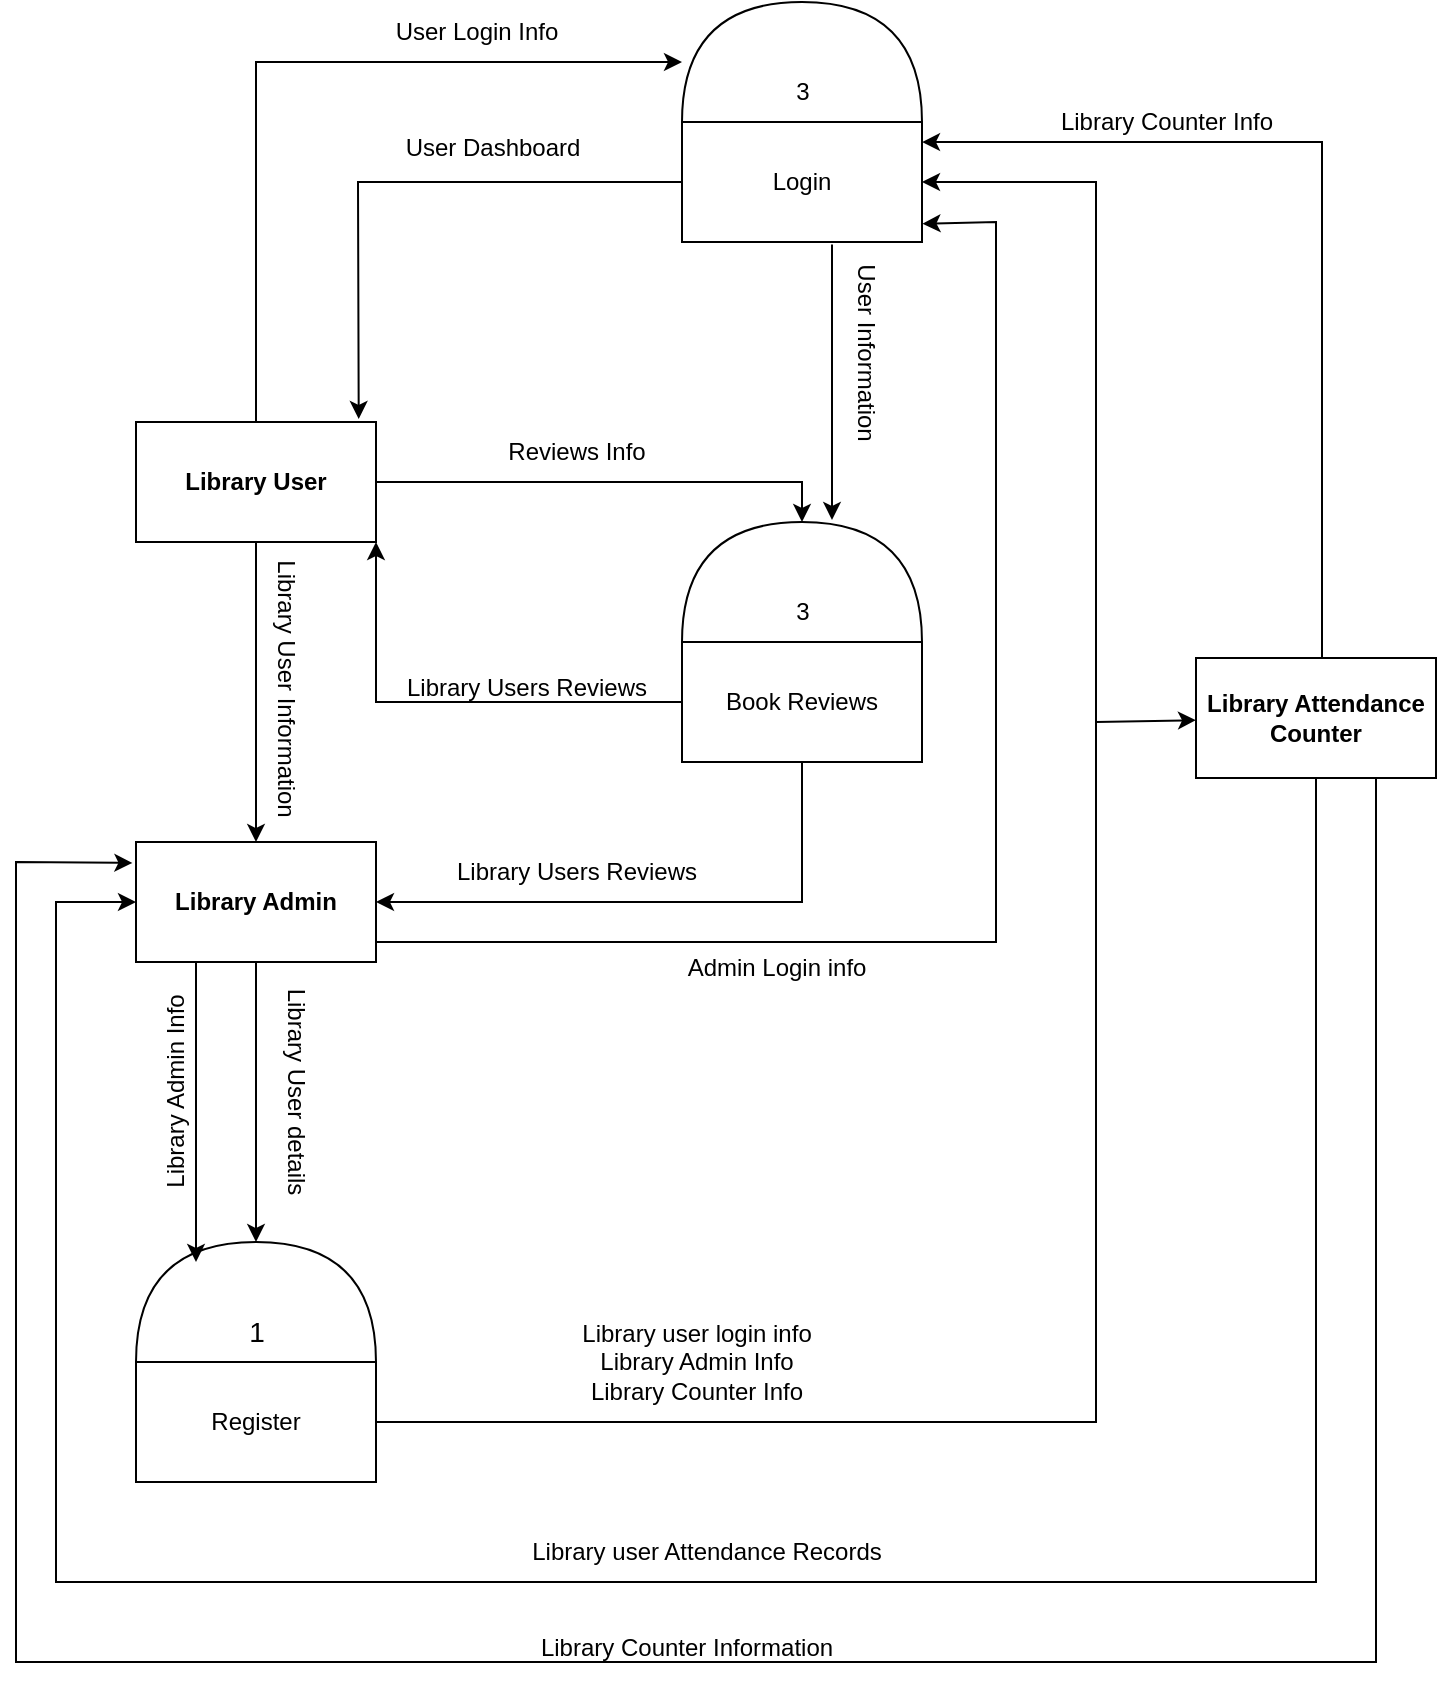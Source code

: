 <mxfile version="24.0.6" type="github">
  <diagram name="Page-1" id="jEE0QtYnfGq3cd7_jUfr">
    <mxGraphModel dx="1179" dy="533" grid="1" gridSize="10" guides="1" tooltips="1" connect="1" arrows="1" fold="1" page="1" pageScale="1" pageWidth="826" pageHeight="1169" math="0" shadow="0">
      <root>
        <mxCell id="0" />
        <mxCell id="1" parent="0" />
        <mxCell id="z5HuqzgQ3joIAc6Jr-kF-1" value="&lt;b&gt;Library User&lt;/b&gt;" style="rounded=0;whiteSpace=wrap;html=1;" vertex="1" parent="1">
          <mxGeometry x="80" y="510" width="120" height="60" as="geometry" />
        </mxCell>
        <mxCell id="z5HuqzgQ3joIAc6Jr-kF-2" value="&lt;b&gt;Library Attendance&lt;br&gt;Counter&lt;/b&gt;" style="rounded=0;whiteSpace=wrap;html=1;" vertex="1" parent="1">
          <mxGeometry x="610" y="628" width="120" height="60" as="geometry" />
        </mxCell>
        <mxCell id="z5HuqzgQ3joIAc6Jr-kF-7" value="&lt;b&gt;Library Admin&lt;/b&gt;" style="rounded=0;whiteSpace=wrap;html=1;" vertex="1" parent="1">
          <mxGeometry x="80" y="720" width="120" height="60" as="geometry" />
        </mxCell>
        <mxCell id="z5HuqzgQ3joIAc6Jr-kF-14" value="" style="group" vertex="1" connectable="0" parent="1">
          <mxGeometry x="353" y="560" width="120" height="120" as="geometry" />
        </mxCell>
        <mxCell id="z5HuqzgQ3joIAc6Jr-kF-12" value="" style="shape=or;whiteSpace=wrap;html=1;rotation=-90;" vertex="1" parent="z5HuqzgQ3joIAc6Jr-kF-14">
          <mxGeometry x="30" y="-30" width="60" height="120" as="geometry" />
        </mxCell>
        <mxCell id="z5HuqzgQ3joIAc6Jr-kF-13" value="Book Reviews" style="rounded=0;whiteSpace=wrap;html=1;" vertex="1" parent="z5HuqzgQ3joIAc6Jr-kF-14">
          <mxGeometry y="60" width="120" height="60" as="geometry" />
        </mxCell>
        <mxCell id="z5HuqzgQ3joIAc6Jr-kF-23" value="3" style="text;html=1;align=center;verticalAlign=middle;resizable=0;points=[];autosize=1;strokeColor=none;fillColor=none;" vertex="1" parent="z5HuqzgQ3joIAc6Jr-kF-14">
          <mxGeometry x="45" y="30" width="30" height="30" as="geometry" />
        </mxCell>
        <mxCell id="z5HuqzgQ3joIAc6Jr-kF-15" value="" style="group" vertex="1" connectable="0" parent="1">
          <mxGeometry x="80" y="920" width="120" height="120" as="geometry" />
        </mxCell>
        <mxCell id="z5HuqzgQ3joIAc6Jr-kF-6" value="Register" style="rounded=0;whiteSpace=wrap;html=1;" vertex="1" parent="z5HuqzgQ3joIAc6Jr-kF-15">
          <mxGeometry y="60" width="120" height="60" as="geometry" />
        </mxCell>
        <mxCell id="z5HuqzgQ3joIAc6Jr-kF-11" value="" style="shape=or;whiteSpace=wrap;html=1;rotation=-90;" vertex="1" parent="z5HuqzgQ3joIAc6Jr-kF-15">
          <mxGeometry x="30" y="-30" width="60" height="120" as="geometry" />
        </mxCell>
        <mxCell id="z5HuqzgQ3joIAc6Jr-kF-19" value="&lt;font style=&quot;font-size: 14px;&quot;&gt;1&lt;/font&gt;" style="text;html=1;align=center;verticalAlign=middle;resizable=0;points=[];autosize=1;strokeColor=none;fillColor=none;" vertex="1" parent="z5HuqzgQ3joIAc6Jr-kF-15">
          <mxGeometry x="45" y="30" width="30" height="30" as="geometry" />
        </mxCell>
        <mxCell id="z5HuqzgQ3joIAc6Jr-kF-17" value="" style="group" vertex="1" connectable="0" parent="1">
          <mxGeometry x="353" y="300" width="120" height="120" as="geometry" />
        </mxCell>
        <mxCell id="z5HuqzgQ3joIAc6Jr-kF-5" value="Login" style="rounded=0;whiteSpace=wrap;html=1;" vertex="1" parent="z5HuqzgQ3joIAc6Jr-kF-17">
          <mxGeometry y="60" width="120" height="60" as="geometry" />
        </mxCell>
        <mxCell id="z5HuqzgQ3joIAc6Jr-kF-8" value="" style="shape=or;whiteSpace=wrap;html=1;rotation=-90;" vertex="1" parent="z5HuqzgQ3joIAc6Jr-kF-17">
          <mxGeometry x="30" y="-30" width="60" height="120" as="geometry" />
        </mxCell>
        <mxCell id="z5HuqzgQ3joIAc6Jr-kF-61" value="3" style="text;html=1;align=center;verticalAlign=middle;resizable=0;points=[];autosize=1;strokeColor=none;fillColor=none;" vertex="1" parent="z5HuqzgQ3joIAc6Jr-kF-17">
          <mxGeometry x="45" y="30" width="30" height="30" as="geometry" />
        </mxCell>
        <mxCell id="z5HuqzgQ3joIAc6Jr-kF-26" value="" style="endArrow=classic;html=1;rounded=0;" edge="1" parent="1" source="z5HuqzgQ3joIAc6Jr-kF-1" target="z5HuqzgQ3joIAc6Jr-kF-7">
          <mxGeometry width="50" height="50" relative="1" as="geometry">
            <mxPoint x="360" y="620" as="sourcePoint" />
            <mxPoint x="410" y="570" as="targetPoint" />
          </mxGeometry>
        </mxCell>
        <mxCell id="z5HuqzgQ3joIAc6Jr-kF-27" value="" style="endArrow=classic;html=1;rounded=0;" edge="1" parent="1" source="z5HuqzgQ3joIAc6Jr-kF-7" target="z5HuqzgQ3joIAc6Jr-kF-11">
          <mxGeometry width="50" height="50" relative="1" as="geometry">
            <mxPoint x="360" y="900" as="sourcePoint" />
            <mxPoint x="410" y="850" as="targetPoint" />
          </mxGeometry>
        </mxCell>
        <mxCell id="z5HuqzgQ3joIAc6Jr-kF-29" value="" style="endArrow=classic;html=1;rounded=0;" edge="1" parent="1" source="z5HuqzgQ3joIAc6Jr-kF-1" target="z5HuqzgQ3joIAc6Jr-kF-8">
          <mxGeometry width="50" height="50" relative="1" as="geometry">
            <mxPoint x="360" y="620" as="sourcePoint" />
            <mxPoint x="410" y="570" as="targetPoint" />
            <Array as="points">
              <mxPoint x="140" y="330" />
            </Array>
          </mxGeometry>
        </mxCell>
        <mxCell id="z5HuqzgQ3joIAc6Jr-kF-30" value="" style="endArrow=classic;html=1;rounded=0;exitX=0.625;exitY=1.02;exitDx=0;exitDy=0;exitPerimeter=0;entryX=1.017;entryY=0.625;entryDx=0;entryDy=0;entryPerimeter=0;" edge="1" parent="1" source="z5HuqzgQ3joIAc6Jr-kF-5" target="z5HuqzgQ3joIAc6Jr-kF-12">
          <mxGeometry width="50" height="50" relative="1" as="geometry">
            <mxPoint x="360" y="620" as="sourcePoint" />
            <mxPoint x="410" y="570" as="targetPoint" />
          </mxGeometry>
        </mxCell>
        <mxCell id="z5HuqzgQ3joIAc6Jr-kF-31" value="" style="endArrow=classic;html=1;rounded=0;" edge="1" parent="1" source="z5HuqzgQ3joIAc6Jr-kF-13" target="z5HuqzgQ3joIAc6Jr-kF-7">
          <mxGeometry width="50" height="50" relative="1" as="geometry">
            <mxPoint x="360" y="900" as="sourcePoint" />
            <mxPoint x="410" y="850" as="targetPoint" />
            <Array as="points">
              <mxPoint x="413" y="750" />
            </Array>
          </mxGeometry>
        </mxCell>
        <mxCell id="z5HuqzgQ3joIAc6Jr-kF-33" value="" style="endArrow=classic;html=1;rounded=0;" edge="1" parent="1" source="z5HuqzgQ3joIAc6Jr-kF-1" target="z5HuqzgQ3joIAc6Jr-kF-12">
          <mxGeometry width="50" height="50" relative="1" as="geometry">
            <mxPoint x="230" y="580" as="sourcePoint" />
            <mxPoint x="370" y="540" as="targetPoint" />
            <Array as="points">
              <mxPoint x="413" y="540" />
            </Array>
          </mxGeometry>
        </mxCell>
        <mxCell id="z5HuqzgQ3joIAc6Jr-kF-34" value="" style="endArrow=classic;html=1;rounded=0;entryX=0.928;entryY=-0.025;entryDx=0;entryDy=0;entryPerimeter=0;exitX=0;exitY=0.5;exitDx=0;exitDy=0;" edge="1" parent="1" source="z5HuqzgQ3joIAc6Jr-kF-5" target="z5HuqzgQ3joIAc6Jr-kF-1">
          <mxGeometry width="50" height="50" relative="1" as="geometry">
            <mxPoint x="350" y="430" as="sourcePoint" />
            <mxPoint x="410" y="570" as="targetPoint" />
            <Array as="points">
              <mxPoint x="191" y="390" />
            </Array>
          </mxGeometry>
        </mxCell>
        <mxCell id="z5HuqzgQ3joIAc6Jr-kF-36" value="" style="endArrow=classic;html=1;rounded=0;exitX=1;exitY=0.5;exitDx=0;exitDy=0;entryX=1;entryY=0.5;entryDx=0;entryDy=0;" edge="1" parent="1" source="z5HuqzgQ3joIAc6Jr-kF-6" target="z5HuqzgQ3joIAc6Jr-kF-5">
          <mxGeometry width="50" height="50" relative="1" as="geometry">
            <mxPoint x="340" y="620" as="sourcePoint" />
            <mxPoint x="390" y="570" as="targetPoint" />
            <Array as="points">
              <mxPoint x="560" y="1010" />
              <mxPoint x="560" y="390" />
            </Array>
          </mxGeometry>
        </mxCell>
        <mxCell id="z5HuqzgQ3joIAc6Jr-kF-38" value="Library Users Reviews" style="text;html=1;align=center;verticalAlign=middle;resizable=0;points=[];autosize=1;strokeColor=none;fillColor=none;" vertex="1" parent="1">
          <mxGeometry x="230" y="720" width="140" height="30" as="geometry" />
        </mxCell>
        <mxCell id="z5HuqzgQ3joIAc6Jr-kF-39" value="Reviews Info" style="text;html=1;align=center;verticalAlign=middle;resizable=0;points=[];autosize=1;strokeColor=none;fillColor=none;" vertex="1" parent="1">
          <mxGeometry x="255" y="510" width="90" height="30" as="geometry" />
        </mxCell>
        <mxCell id="z5HuqzgQ3joIAc6Jr-kF-40" value="User Information" style="text;html=1;align=center;verticalAlign=middle;resizable=0;points=[];autosize=1;strokeColor=none;fillColor=none;rotation=90;" vertex="1" parent="1">
          <mxGeometry x="390" y="460" width="110" height="30" as="geometry" />
        </mxCell>
        <mxCell id="z5HuqzgQ3joIAc6Jr-kF-44" value="Library User Information" style="text;html=1;align=center;verticalAlign=middle;resizable=0;points=[];autosize=1;strokeColor=none;fillColor=none;rotation=90;" vertex="1" parent="1">
          <mxGeometry x="80" y="628" width="150" height="30" as="geometry" />
        </mxCell>
        <mxCell id="z5HuqzgQ3joIAc6Jr-kF-45" value="Library User details" style="text;html=1;align=center;verticalAlign=middle;whiteSpace=wrap;rounded=0;rotation=90;" vertex="1" parent="1">
          <mxGeometry x="90" y="830" width="140" height="30" as="geometry" />
        </mxCell>
        <mxCell id="z5HuqzgQ3joIAc6Jr-kF-46" value="Library user login info&lt;div&gt;Library Admin Info&lt;br&gt;Library Counter Info&lt;/div&gt;" style="text;html=1;align=center;verticalAlign=middle;resizable=0;points=[];autosize=1;strokeColor=none;fillColor=none;" vertex="1" parent="1">
          <mxGeometry x="290" y="950" width="140" height="60" as="geometry" />
        </mxCell>
        <mxCell id="z5HuqzgQ3joIAc6Jr-kF-47" value="" style="endArrow=classic;html=1;rounded=0;" edge="1" parent="1" target="z5HuqzgQ3joIAc6Jr-kF-2">
          <mxGeometry width="50" height="50" relative="1" as="geometry">
            <mxPoint x="560" y="660" as="sourcePoint" />
            <mxPoint x="260" y="940" as="targetPoint" />
          </mxGeometry>
        </mxCell>
        <mxCell id="z5HuqzgQ3joIAc6Jr-kF-48" value="" style="endArrow=classic;html=1;rounded=0;" edge="1" parent="1" source="z5HuqzgQ3joIAc6Jr-kF-2" target="z5HuqzgQ3joIAc6Jr-kF-7">
          <mxGeometry width="50" height="50" relative="1" as="geometry">
            <mxPoint x="320" y="930" as="sourcePoint" />
            <mxPoint x="370" y="880" as="targetPoint" />
            <Array as="points">
              <mxPoint x="670" y="1090" />
              <mxPoint x="40" y="1090" />
              <mxPoint x="40" y="750" />
            </Array>
          </mxGeometry>
        </mxCell>
        <mxCell id="z5HuqzgQ3joIAc6Jr-kF-49" value="Library user Attendance Records" style="text;html=1;align=center;verticalAlign=middle;resizable=0;points=[];autosize=1;strokeColor=none;fillColor=none;" vertex="1" parent="1">
          <mxGeometry x="265" y="1060" width="200" height="30" as="geometry" />
        </mxCell>
        <mxCell id="z5HuqzgQ3joIAc6Jr-kF-50" value="User Dashboard" style="text;html=1;align=center;verticalAlign=middle;resizable=0;points=[];autosize=1;strokeColor=none;fillColor=none;" vertex="1" parent="1">
          <mxGeometry x="203" y="358" width="110" height="30" as="geometry" />
        </mxCell>
        <mxCell id="z5HuqzgQ3joIAc6Jr-kF-51" value="" style="endArrow=classic;html=1;rounded=0;entryX=0.975;entryY=0.167;entryDx=0;entryDy=0;entryPerimeter=0;" edge="1" parent="1">
          <mxGeometry width="50" height="50" relative="1" as="geometry">
            <mxPoint x="673" y="628" as="sourcePoint" />
            <mxPoint x="473" y="370.02" as="targetPoint" />
            <Array as="points">
              <mxPoint x="673" y="370" />
            </Array>
          </mxGeometry>
        </mxCell>
        <mxCell id="z5HuqzgQ3joIAc6Jr-kF-53" value="Library Counter Info" style="text;html=1;align=center;verticalAlign=middle;resizable=0;points=[];autosize=1;strokeColor=none;fillColor=none;" vertex="1" parent="1">
          <mxGeometry x="530" y="345" width="130" height="30" as="geometry" />
        </mxCell>
        <mxCell id="z5HuqzgQ3joIAc6Jr-kF-54" value="" style="endArrow=classic;html=1;rounded=0;exitX=0.75;exitY=1;exitDx=0;exitDy=0;entryX=-0.015;entryY=0.174;entryDx=0;entryDy=0;entryPerimeter=0;" edge="1" parent="1" source="z5HuqzgQ3joIAc6Jr-kF-2" target="z5HuqzgQ3joIAc6Jr-kF-7">
          <mxGeometry width="50" height="50" relative="1" as="geometry">
            <mxPoint x="570" y="990" as="sourcePoint" />
            <mxPoint x="620" y="940" as="targetPoint" />
            <Array as="points">
              <mxPoint x="700" y="1130" />
              <mxPoint x="20" y="1130" />
              <mxPoint x="20" y="730" />
            </Array>
          </mxGeometry>
        </mxCell>
        <mxCell id="z5HuqzgQ3joIAc6Jr-kF-56" value="Library Counter Information" style="text;html=1;align=center;verticalAlign=middle;resizable=0;points=[];autosize=1;strokeColor=none;fillColor=none;" vertex="1" parent="1">
          <mxGeometry x="270" y="1108" width="170" height="30" as="geometry" />
        </mxCell>
        <mxCell id="z5HuqzgQ3joIAc6Jr-kF-57" value="" style="endArrow=classic;html=1;rounded=0;exitX=0.25;exitY=1;exitDx=0;exitDy=0;" edge="1" parent="1" source="z5HuqzgQ3joIAc6Jr-kF-7">
          <mxGeometry width="50" height="50" relative="1" as="geometry">
            <mxPoint x="560" y="660" as="sourcePoint" />
            <mxPoint x="110" y="930" as="targetPoint" />
          </mxGeometry>
        </mxCell>
        <mxCell id="z5HuqzgQ3joIAc6Jr-kF-58" value="Library Admin Info" style="text;html=1;align=center;verticalAlign=middle;resizable=0;points=[];autosize=1;strokeColor=none;fillColor=none;rotation=-90;" vertex="1" parent="1">
          <mxGeometry x="40" y="830" width="120" height="30" as="geometry" />
        </mxCell>
        <mxCell id="z5HuqzgQ3joIAc6Jr-kF-59" value="" style="endArrow=classic;html=1;rounded=0;exitX=1;exitY=1;exitDx=0;exitDy=0;entryX=1.002;entryY=0.848;entryDx=0;entryDy=0;entryPerimeter=0;" edge="1" parent="1" target="z5HuqzgQ3joIAc6Jr-kF-5">
          <mxGeometry width="50" height="50" relative="1" as="geometry">
            <mxPoint x="200" y="770" as="sourcePoint" />
            <mxPoint x="480" y="410" as="targetPoint" />
            <Array as="points">
              <mxPoint x="510" y="770" />
              <mxPoint x="510" y="410" />
            </Array>
          </mxGeometry>
        </mxCell>
        <mxCell id="z5HuqzgQ3joIAc6Jr-kF-60" value="Admin Login info" style="text;html=1;align=center;verticalAlign=middle;resizable=0;points=[];autosize=1;strokeColor=none;fillColor=none;" vertex="1" parent="1">
          <mxGeometry x="345" y="768" width="110" height="30" as="geometry" />
        </mxCell>
        <mxCell id="z5HuqzgQ3joIAc6Jr-kF-62" value="" style="endArrow=classic;html=1;rounded=0;entryX=1;entryY=1;entryDx=0;entryDy=0;" edge="1" parent="1" source="z5HuqzgQ3joIAc6Jr-kF-13" target="z5HuqzgQ3joIAc6Jr-kF-1">
          <mxGeometry width="50" height="50" relative="1" as="geometry">
            <mxPoint x="430" y="590" as="sourcePoint" />
            <mxPoint x="480" y="540" as="targetPoint" />
            <Array as="points">
              <mxPoint x="200" y="650" />
            </Array>
          </mxGeometry>
        </mxCell>
        <mxCell id="z5HuqzgQ3joIAc6Jr-kF-63" value="Library Users Reviews" style="text;html=1;align=center;verticalAlign=middle;resizable=0;points=[];autosize=1;strokeColor=none;fillColor=none;" vertex="1" parent="1">
          <mxGeometry x="205" y="628" width="140" height="30" as="geometry" />
        </mxCell>
        <mxCell id="z5HuqzgQ3joIAc6Jr-kF-64" value="User Login Info" style="text;html=1;align=center;verticalAlign=middle;resizable=0;points=[];autosize=1;strokeColor=none;fillColor=none;" vertex="1" parent="1">
          <mxGeometry x="200" y="300" width="100" height="30" as="geometry" />
        </mxCell>
      </root>
    </mxGraphModel>
  </diagram>
</mxfile>
